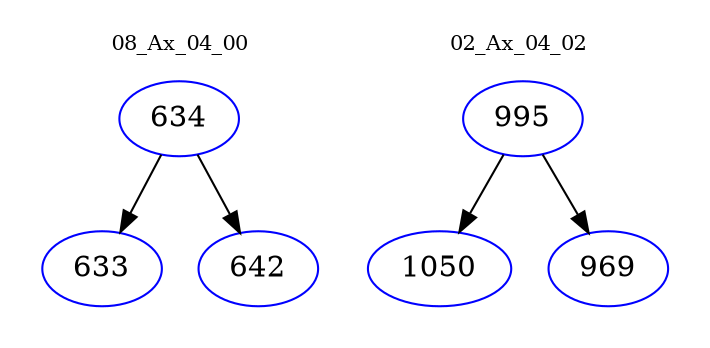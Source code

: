 digraph{
subgraph cluster_0 {
color = white
label = "08_Ax_04_00";
fontsize=10;
T0_634 [label="634", color="blue"]
T0_634 -> T0_633 [color="black"]
T0_633 [label="633", color="blue"]
T0_634 -> T0_642 [color="black"]
T0_642 [label="642", color="blue"]
}
subgraph cluster_1 {
color = white
label = "02_Ax_04_02";
fontsize=10;
T1_995 [label="995", color="blue"]
T1_995 -> T1_1050 [color="black"]
T1_1050 [label="1050", color="blue"]
T1_995 -> T1_969 [color="black"]
T1_969 [label="969", color="blue"]
}
}
